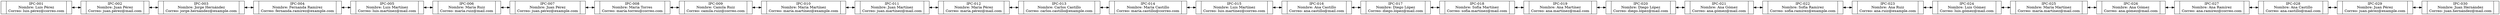 digraph G {
    charset="utf-8"
    rankdir=LR;
    node[shape=record, height=.1]
    nodo1[label="{<f1>|IPC-001\nNombre: Luis Pérez\nCorreo: luis.pérez@correo.com|<f2>}"];
    nodo2[label="{<f1>|IPC-002\nNombre: Juan Pérez\nCorreo: juan.pérez@mail.com|<f2>}"];
    nodo3[label="{<f1>|IPC-003\nNombre: Jorge Hernández\nCorreo: jorge.hernández@example.com|<f2>}"];
    nodo4[label="{<f1>|IPC-004\nNombre: Fernanda Ramírez\nCorreo: fernanda.ramírez@example.com|<f2>}"];
    nodo5[label="{<f1>|IPC-005\nNombre: Luis Martínez\nCorreo: luis.martínez@mail.com|<f2>}"];
    nodo6[label="{<f1>|IPC-006\nNombre: María Ruiz\nCorreo: maría.ruiz@mail.com|<f2>}"];
    nodo7[label="{<f1>|IPC-007\nNombre: Juan Pérez\nCorreo: juan.pérez@example.com|<f2>}"];
    nodo8[label="{<f1>|IPC-008\nNombre: María Torres\nCorreo: maría.torres@correo.com|<f2>}"];
    nodo9[label="{<f1>|IPC-009\nNombre: Camila Ruiz\nCorreo: camila.ruiz@correo.com|<f2>}"];
    nodo10[label="{<f1>|IPC-010\nNombre: María Martínez\nCorreo: maría.martínez@example.com|<f2>}"];
    nodo11[label="{<f1>|IPC-011\nNombre: Juan Martínez\nCorreo: juan.martínez@mail.com|<f2>}"];
    nodo12[label="{<f1>|IPC-012\nNombre: María Pérez\nCorreo: maría.pérez@mail.com|<f2>}"];
    nodo13[label="{<f1>|IPC-013\nNombre: Carlos Castillo\nCorreo: carlos.castillo@example.com|<f2>}"];
    nodo14[label="{<f1>|IPC-014\nNombre: María Castillo\nCorreo: maría.castillo@correo.com|<f2>}"];
    nodo15[label="{<f1>|IPC-015\nNombre: Luis Martínez\nCorreo: luis.martínez@correo.com|<f2>}"];
    nodo16[label="{<f1>|IPC-016\nNombre: Ana Castillo\nCorreo: ana.castillo@mail.com|<f2>}"];
    nodo17[label="{<f1>|IPC-017\nNombre: Diego López\nCorreo: diego.lópez@mail.com|<f2>}"];
    nodo18[label="{<f1>|IPC-018\nNombre: Sofía Martínez\nCorreo: sofía.martínez@mail.com|<f2>}"];
    nodo19[label="{<f1>|IPC-019\nNombre: Ana Martínez\nCorreo: ana.martínez@mail.com|<f2>}"];
    nodo20[label="{<f1>|IPC-020\nNombre: Diego López\nCorreo: diego.lópez@mail.com|<f2>}"];
    nodo21[label="{<f1>|IPC-021\nNombre: Ana Gómez\nCorreo: ana.gómez@mail.com|<f2>}"];
    nodo22[label="{<f1>|IPC-022\nNombre: Sofía Ramírez\nCorreo: sofía.ramírez@example.com|<f2>}"];
    nodo23[label="{<f1>|IPC-023\nNombre: Ana Ruiz\nCorreo: ana.ruiz@example.com|<f2>}"];
    nodo24[label="{<f1>|IPC-024\nNombre: Luis Gómez\nCorreo: luis.gómez@mail.com|<f2>}"];
    nodo25[label="{<f1>|IPC-025\nNombre: María Martínez\nCorreo: maría.martínez@mail.com|<f2>}"];
    nodo26[label="{<f1>|IPC-026\nNombre: Ana Gómez\nCorreo: ana.gómez@mail.com|<f2>}"];
    nodo27[label="{<f1>|IPC-027\nNombre: Ana Ramírez\nCorreo: ana.ramírez@correo.com|<f2>}"];
    nodo28[label="{<f1>|IPC-028\nNombre: Ana Castillo\nCorreo: ana.castillo@mail.com|<f2>}"];
    nodo29[label="{<f1>|IPC-029\nNombre: Juan Pérez\nCorreo: juan.pérez@example.com|<f2>}"];
    nodo30[label="{<f1>|IPC-030\nNombre: Juan Hernández\nCorreo: juan.hernández@mail.com|<f2>}"];
    nodo1:f2 -> nodo2:f1;
    nodo2:f1 -> nodo1:f2;
    nodo2:f2 -> nodo3:f1;
    nodo3:f1 -> nodo2:f2;
    nodo3:f2 -> nodo4:f1;
    nodo4:f1 -> nodo3:f2;
    nodo4:f2 -> nodo5:f1;
    nodo5:f1 -> nodo4:f2;
    nodo5:f2 -> nodo6:f1;
    nodo6:f1 -> nodo5:f2;
    nodo6:f2 -> nodo7:f1;
    nodo7:f1 -> nodo6:f2;
    nodo7:f2 -> nodo8:f1;
    nodo8:f1 -> nodo7:f2;
    nodo8:f2 -> nodo9:f1;
    nodo9:f1 -> nodo8:f2;
    nodo9:f2 -> nodo10:f1;
    nodo10:f1 -> nodo9:f2;
    nodo10:f2 -> nodo11:f1;
    nodo11:f1 -> nodo10:f2;
    nodo11:f2 -> nodo12:f1;
    nodo12:f1 -> nodo11:f2;
    nodo12:f2 -> nodo13:f1;
    nodo13:f1 -> nodo12:f2;
    nodo13:f2 -> nodo14:f1;
    nodo14:f1 -> nodo13:f2;
    nodo14:f2 -> nodo15:f1;
    nodo15:f1 -> nodo14:f2;
    nodo15:f2 -> nodo16:f1;
    nodo16:f1 -> nodo15:f2;
    nodo16:f2 -> nodo17:f1;
    nodo17:f1 -> nodo16:f2;
    nodo17:f2 -> nodo18:f1;
    nodo18:f1 -> nodo17:f2;
    nodo18:f2 -> nodo19:f1;
    nodo19:f1 -> nodo18:f2;
    nodo19:f2 -> nodo20:f1;
    nodo20:f1 -> nodo19:f2;
    nodo20:f2 -> nodo21:f1;
    nodo21:f1 -> nodo20:f2;
    nodo21:f2 -> nodo22:f1;
    nodo22:f1 -> nodo21:f2;
    nodo22:f2 -> nodo23:f1;
    nodo23:f1 -> nodo22:f2;
    nodo23:f2 -> nodo24:f1;
    nodo24:f1 -> nodo23:f2;
    nodo24:f2 -> nodo25:f1;
    nodo25:f1 -> nodo24:f2;
    nodo25:f2 -> nodo26:f1;
    nodo26:f1 -> nodo25:f2;
    nodo26:f2 -> nodo27:f1;
    nodo27:f1 -> nodo26:f2;
    nodo27:f2 -> nodo28:f1;
    nodo28:f1 -> nodo27:f2;
    nodo28:f2 -> nodo29:f1;
    nodo29:f1 -> nodo28:f2;
    nodo29:f2 -> nodo30:f1;
    nodo30:f1 -> nodo29:f2;
}